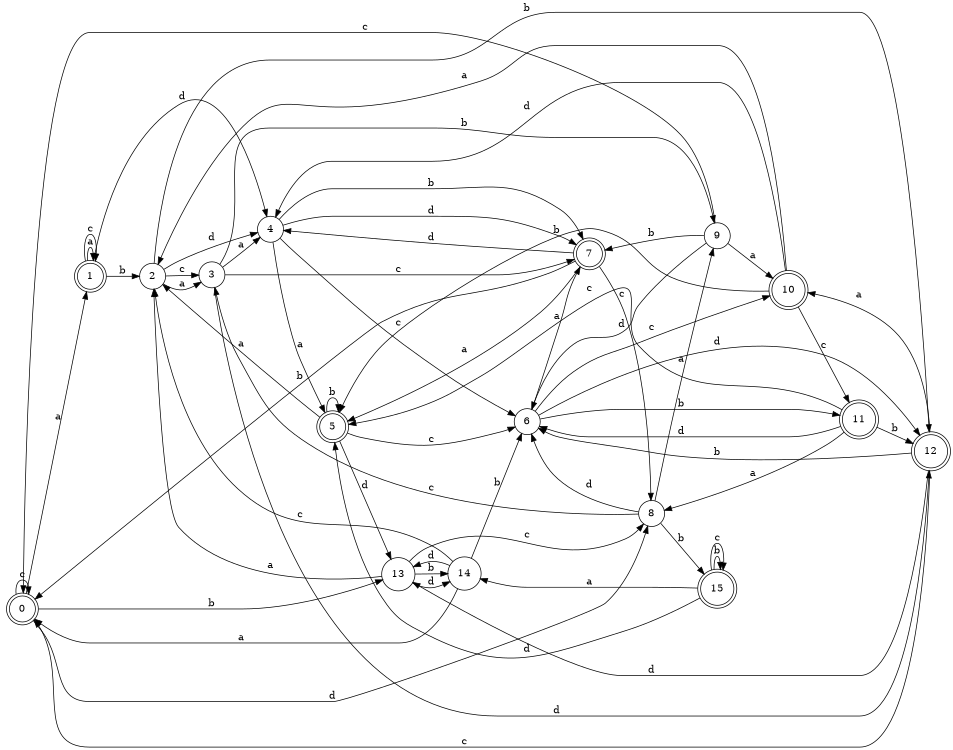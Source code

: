 digraph n13_4 {
__start0 [label="" shape="none"];

rankdir=LR;
size="8,5";

s0 [style="rounded,filled", color="black", fillcolor="white" shape="doublecircle", label="0"];
s1 [style="rounded,filled", color="black", fillcolor="white" shape="doublecircle", label="1"];
s2 [style="filled", color="black", fillcolor="white" shape="circle", label="2"];
s3 [style="filled", color="black", fillcolor="white" shape="circle", label="3"];
s4 [style="filled", color="black", fillcolor="white" shape="circle", label="4"];
s5 [style="rounded,filled", color="black", fillcolor="white" shape="doublecircle", label="5"];
s6 [style="filled", color="black", fillcolor="white" shape="circle", label="6"];
s7 [style="rounded,filled", color="black", fillcolor="white" shape="doublecircle", label="7"];
s8 [style="filled", color="black", fillcolor="white" shape="circle", label="8"];
s9 [style="filled", color="black", fillcolor="white" shape="circle", label="9"];
s10 [style="rounded,filled", color="black", fillcolor="white" shape="doublecircle", label="10"];
s11 [style="rounded,filled", color="black", fillcolor="white" shape="doublecircle", label="11"];
s12 [style="rounded,filled", color="black", fillcolor="white" shape="doublecircle", label="12"];
s13 [style="filled", color="black", fillcolor="white" shape="circle", label="13"];
s14 [style="filled", color="black", fillcolor="white" shape="circle", label="14"];
s15 [style="rounded,filled", color="black", fillcolor="white" shape="doublecircle", label="15"];
s0 -> s1 [label="a"];
s0 -> s13 [label="b"];
s0 -> s0 [label="c"];
s0 -> s8 [label="d"];
s1 -> s1 [label="a"];
s1 -> s2 [label="b"];
s1 -> s1 [label="c"];
s1 -> s4 [label="d"];
s2 -> s3 [label="a"];
s2 -> s12 [label="b"];
s2 -> s3 [label="c"];
s2 -> s4 [label="d"];
s3 -> s4 [label="a"];
s3 -> s9 [label="b"];
s3 -> s7 [label="c"];
s3 -> s12 [label="d"];
s4 -> s5 [label="a"];
s4 -> s7 [label="b"];
s4 -> s6 [label="c"];
s4 -> s7 [label="d"];
s5 -> s2 [label="a"];
s5 -> s5 [label="b"];
s5 -> s6 [label="c"];
s5 -> s13 [label="d"];
s6 -> s7 [label="a"];
s6 -> s11 [label="b"];
s6 -> s10 [label="c"];
s6 -> s12 [label="d"];
s7 -> s5 [label="a"];
s7 -> s0 [label="b"];
s7 -> s8 [label="c"];
s7 -> s4 [label="d"];
s8 -> s9 [label="a"];
s8 -> s15 [label="b"];
s8 -> s3 [label="c"];
s8 -> s6 [label="d"];
s9 -> s10 [label="a"];
s9 -> s7 [label="b"];
s9 -> s0 [label="c"];
s9 -> s6 [label="d"];
s10 -> s2 [label="a"];
s10 -> s5 [label="b"];
s10 -> s11 [label="c"];
s10 -> s4 [label="d"];
s11 -> s8 [label="a"];
s11 -> s12 [label="b"];
s11 -> s5 [label="c"];
s11 -> s6 [label="d"];
s12 -> s10 [label="a"];
s12 -> s6 [label="b"];
s12 -> s0 [label="c"];
s12 -> s13 [label="d"];
s13 -> s2 [label="a"];
s13 -> s14 [label="b"];
s13 -> s8 [label="c"];
s13 -> s14 [label="d"];
s14 -> s0 [label="a"];
s14 -> s6 [label="b"];
s14 -> s2 [label="c"];
s14 -> s13 [label="d"];
s15 -> s14 [label="a"];
s15 -> s15 [label="b"];
s15 -> s15 [label="c"];
s15 -> s5 [label="d"];

}